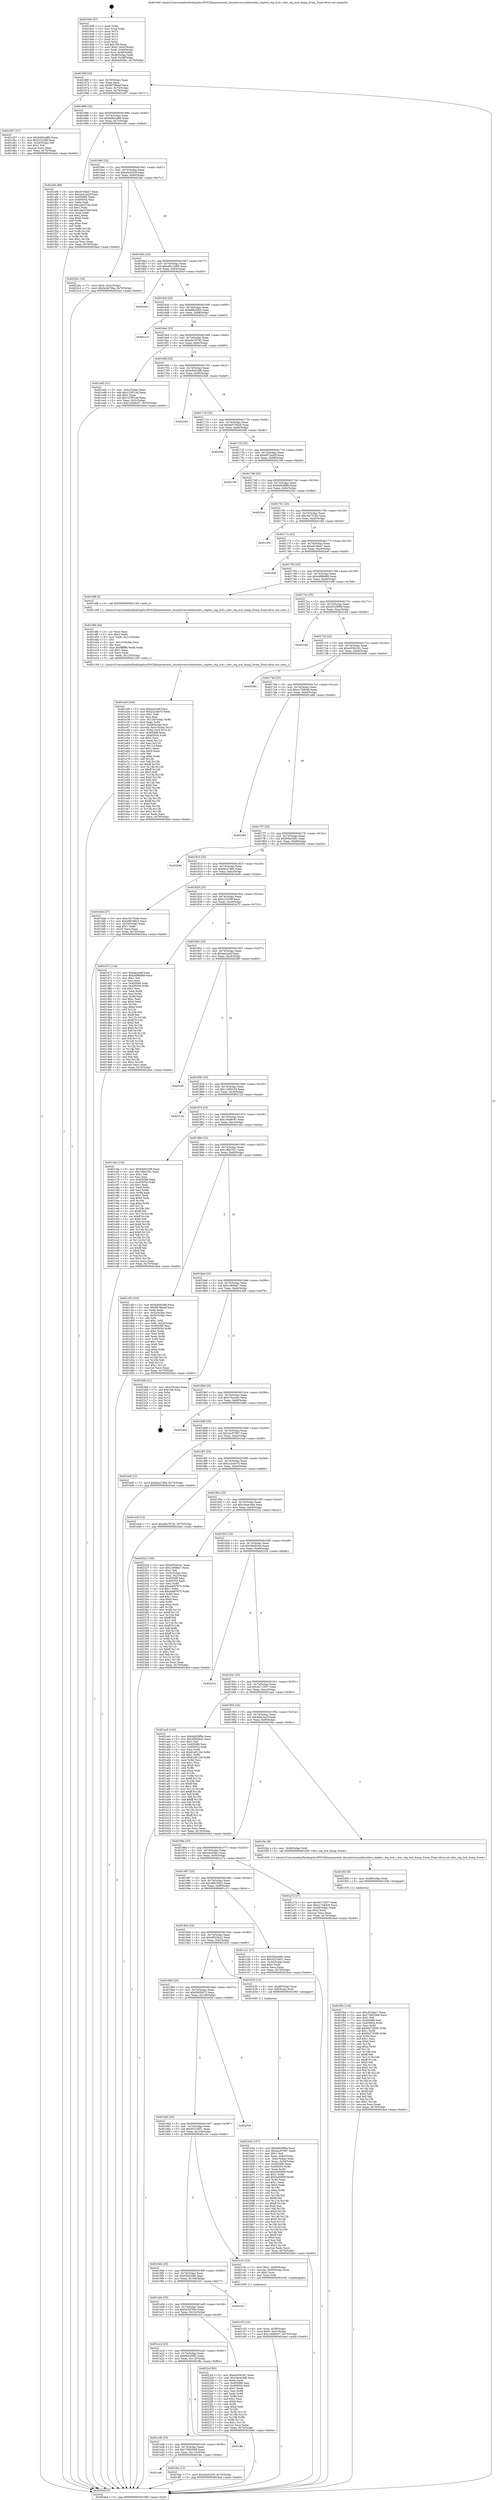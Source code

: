 digraph "0x401640" {
  label = "0x401640 (/mnt/c/Users/mathe/Desktop/tcc/POCII/binaries/extr_linuxdriversusbhostdwc_otgdwc_otg_hcd.c_dwc_otg_hcd_dump_frrem_Final-ollvm.out::main(0))"
  labelloc = "t"
  node[shape=record]

  Entry [label="",width=0.3,height=0.3,shape=circle,fillcolor=black,style=filled]
  "0x40166f" [label="{
     0x40166f [23]\l
     | [instrs]\l
     &nbsp;&nbsp;0x40166f \<+3\>: mov -0x70(%rbp),%eax\l
     &nbsp;&nbsp;0x401672 \<+2\>: mov %eax,%ecx\l
     &nbsp;&nbsp;0x401674 \<+6\>: sub $0x8678bdef,%ecx\l
     &nbsp;&nbsp;0x40167a \<+3\>: mov %eax,-0x74(%rbp)\l
     &nbsp;&nbsp;0x40167d \<+3\>: mov %ecx,-0x78(%rbp)\l
     &nbsp;&nbsp;0x401680 \<+6\>: je 0000000000401d57 \<main+0x717\>\l
  }"]
  "0x401d57" [label="{
     0x401d57 [27]\l
     | [instrs]\l
     &nbsp;&nbsp;0x401d57 \<+5\>: mov $0x9482ed86,%eax\l
     &nbsp;&nbsp;0x401d5c \<+5\>: mov $0x223209f,%ecx\l
     &nbsp;&nbsp;0x401d61 \<+3\>: mov -0x2d(%rbp),%dl\l
     &nbsp;&nbsp;0x401d64 \<+3\>: test $0x1,%dl\l
     &nbsp;&nbsp;0x401d67 \<+3\>: cmovne %ecx,%eax\l
     &nbsp;&nbsp;0x401d6a \<+3\>: mov %eax,-0x70(%rbp)\l
     &nbsp;&nbsp;0x401d6d \<+5\>: jmp 00000000004024a4 \<main+0xe64\>\l
  }"]
  "0x401686" [label="{
     0x401686 [22]\l
     | [instrs]\l
     &nbsp;&nbsp;0x401686 \<+5\>: jmp 000000000040168b \<main+0x4b\>\l
     &nbsp;&nbsp;0x40168b \<+3\>: mov -0x74(%rbp),%eax\l
     &nbsp;&nbsp;0x40168e \<+5\>: sub $0x9482ed86,%eax\l
     &nbsp;&nbsp;0x401693 \<+3\>: mov %eax,-0x7c(%rbp)\l
     &nbsp;&nbsp;0x401696 \<+6\>: je 0000000000401ef4 \<main+0x8b4\>\l
  }"]
  Exit [label="",width=0.3,height=0.3,shape=circle,fillcolor=black,style=filled,peripheries=2]
  "0x401ef4" [label="{
     0x401ef4 [88]\l
     | [instrs]\l
     &nbsp;&nbsp;0x401ef4 \<+5\>: mov $0xc81fdee7,%eax\l
     &nbsp;&nbsp;0x401ef9 \<+5\>: mov $0x444c2e2f,%ecx\l
     &nbsp;&nbsp;0x401efe \<+7\>: mov 0x405068,%edx\l
     &nbsp;&nbsp;0x401f05 \<+7\>: mov 0x405054,%esi\l
     &nbsp;&nbsp;0x401f0c \<+2\>: mov %edx,%edi\l
     &nbsp;&nbsp;0x401f0e \<+6\>: add $0xcdac57eb,%edi\l
     &nbsp;&nbsp;0x401f14 \<+3\>: sub $0x1,%edi\l
     &nbsp;&nbsp;0x401f17 \<+6\>: sub $0xcdac57eb,%edi\l
     &nbsp;&nbsp;0x401f1d \<+3\>: imul %edi,%edx\l
     &nbsp;&nbsp;0x401f20 \<+3\>: and $0x1,%edx\l
     &nbsp;&nbsp;0x401f23 \<+3\>: cmp $0x0,%edx\l
     &nbsp;&nbsp;0x401f26 \<+4\>: sete %r8b\l
     &nbsp;&nbsp;0x401f2a \<+3\>: cmp $0xa,%esi\l
     &nbsp;&nbsp;0x401f2d \<+4\>: setl %r9b\l
     &nbsp;&nbsp;0x401f31 \<+3\>: mov %r8b,%r10b\l
     &nbsp;&nbsp;0x401f34 \<+3\>: and %r9b,%r10b\l
     &nbsp;&nbsp;0x401f37 \<+3\>: xor %r9b,%r8b\l
     &nbsp;&nbsp;0x401f3a \<+3\>: or %r8b,%r10b\l
     &nbsp;&nbsp;0x401f3d \<+4\>: test $0x1,%r10b\l
     &nbsp;&nbsp;0x401f41 \<+3\>: cmovne %ecx,%eax\l
     &nbsp;&nbsp;0x401f44 \<+3\>: mov %eax,-0x70(%rbp)\l
     &nbsp;&nbsp;0x401f47 \<+5\>: jmp 00000000004024a4 \<main+0xe64\>\l
  }"]
  "0x40169c" [label="{
     0x40169c [22]\l
     | [instrs]\l
     &nbsp;&nbsp;0x40169c \<+5\>: jmp 00000000004016a1 \<main+0x61\>\l
     &nbsp;&nbsp;0x4016a1 \<+3\>: mov -0x74(%rbp),%eax\l
     &nbsp;&nbsp;0x4016a4 \<+5\>: sub $0xa0a5203f,%eax\l
     &nbsp;&nbsp;0x4016a9 \<+3\>: mov %eax,-0x80(%rbp)\l
     &nbsp;&nbsp;0x4016ac \<+6\>: je 00000000004022bc \<main+0xc7c\>\l
  }"]
  "0x401a4f" [label="{
     0x401a4f\l
  }", style=dashed]
  "0x4022bc" [label="{
     0x4022bc [19]\l
     | [instrs]\l
     &nbsp;&nbsp;0x4022bc \<+7\>: movl $0x0,-0x3c(%rbp)\l
     &nbsp;&nbsp;0x4022c3 \<+7\>: movl $0x5e3d79ba,-0x70(%rbp)\l
     &nbsp;&nbsp;0x4022ca \<+5\>: jmp 00000000004024a4 \<main+0xe64\>\l
  }"]
  "0x4016b2" [label="{
     0x4016b2 [25]\l
     | [instrs]\l
     &nbsp;&nbsp;0x4016b2 \<+5\>: jmp 00000000004016b7 \<main+0x77\>\l
     &nbsp;&nbsp;0x4016b7 \<+3\>: mov -0x74(%rbp),%eax\l
     &nbsp;&nbsp;0x4016ba \<+5\>: sub $0xa6012d60,%eax\l
     &nbsp;&nbsp;0x4016bf \<+6\>: mov %eax,-0x84(%rbp)\l
     &nbsp;&nbsp;0x4016c5 \<+6\>: je 0000000000402043 \<main+0xa03\>\l
  }"]
  "0x401fee" [label="{
     0x401fee [12]\l
     | [instrs]\l
     &nbsp;&nbsp;0x401fee \<+7\>: movl $0xa0a5203f,-0x70(%rbp)\l
     &nbsp;&nbsp;0x401ff5 \<+5\>: jmp 00000000004024a4 \<main+0xe64\>\l
  }"]
  "0x402043" [label="{
     0x402043\l
  }", style=dashed]
  "0x4016cb" [label="{
     0x4016cb [25]\l
     | [instrs]\l
     &nbsp;&nbsp;0x4016cb \<+5\>: jmp 00000000004016d0 \<main+0x90\>\l
     &nbsp;&nbsp;0x4016d0 \<+3\>: mov -0x74(%rbp),%eax\l
     &nbsp;&nbsp;0x4016d3 \<+5\>: sub $0xa682dfd2,%eax\l
     &nbsp;&nbsp;0x4016d8 \<+6\>: mov %eax,-0x88(%rbp)\l
     &nbsp;&nbsp;0x4016de \<+6\>: je 00000000004021c3 \<main+0xb83\>\l
  }"]
  "0x401a36" [label="{
     0x401a36 [25]\l
     | [instrs]\l
     &nbsp;&nbsp;0x401a36 \<+5\>: jmp 0000000000401a3b \<main+0x3fb\>\l
     &nbsp;&nbsp;0x401a3b \<+3\>: mov -0x74(%rbp),%eax\l
     &nbsp;&nbsp;0x401a3e \<+5\>: sub $0x73693569,%eax\l
     &nbsp;&nbsp;0x401a43 \<+6\>: mov %eax,-0x114(%rbp)\l
     &nbsp;&nbsp;0x401a49 \<+6\>: je 0000000000401fee \<main+0x9ae\>\l
  }"]
  "0x4021c3" [label="{
     0x4021c3\l
  }", style=dashed]
  "0x4016e4" [label="{
     0x4016e4 [25]\l
     | [instrs]\l
     &nbsp;&nbsp;0x4016e4 \<+5\>: jmp 00000000004016e9 \<main+0xa9\>\l
     &nbsp;&nbsp;0x4016e9 \<+3\>: mov -0x74(%rbp),%eax\l
     &nbsp;&nbsp;0x4016ec \<+5\>: sub $0xa9a787d2,%eax\l
     &nbsp;&nbsp;0x4016f1 \<+6\>: mov %eax,-0x8c(%rbp)\l
     &nbsp;&nbsp;0x4016f7 \<+6\>: je 0000000000401ed5 \<main+0x895\>\l
  }"]
  "0x401ffa" [label="{
     0x401ffa\l
  }", style=dashed]
  "0x401ed5" [label="{
     0x401ed5 [31]\l
     | [instrs]\l
     &nbsp;&nbsp;0x401ed5 \<+3\>: mov -0x5c(%rbp),%eax\l
     &nbsp;&nbsp;0x401ed8 \<+5\>: add $0x123f51ad,%eax\l
     &nbsp;&nbsp;0x401edd \<+3\>: add $0x1,%eax\l
     &nbsp;&nbsp;0x401ee0 \<+5\>: sub $0x123f51ad,%eax\l
     &nbsp;&nbsp;0x401ee5 \<+3\>: mov %eax,-0x5c(%rbp)\l
     &nbsp;&nbsp;0x401ee8 \<+7\>: movl $0x140d9c97,-0x70(%rbp)\l
     &nbsp;&nbsp;0x401eef \<+5\>: jmp 00000000004024a4 \<main+0xe64\>\l
  }"]
  "0x4016fd" [label="{
     0x4016fd [25]\l
     | [instrs]\l
     &nbsp;&nbsp;0x4016fd \<+5\>: jmp 0000000000401702 \<main+0xc2\>\l
     &nbsp;&nbsp;0x401702 \<+3\>: mov -0x74(%rbp),%eax\l
     &nbsp;&nbsp;0x401705 \<+5\>: sub $0xb4091bf8,%eax\l
     &nbsp;&nbsp;0x40170a \<+6\>: mov %eax,-0x90(%rbp)\l
     &nbsp;&nbsp;0x401710 \<+6\>: je 00000000004023e9 \<main+0xda9\>\l
  }"]
  "0x401a1d" [label="{
     0x401a1d [25]\l
     | [instrs]\l
     &nbsp;&nbsp;0x401a1d \<+5\>: jmp 0000000000401a22 \<main+0x3e2\>\l
     &nbsp;&nbsp;0x401a22 \<+3\>: mov -0x74(%rbp),%eax\l
     &nbsp;&nbsp;0x401a25 \<+5\>: sub $0x6b5459f2,%eax\l
     &nbsp;&nbsp;0x401a2a \<+6\>: mov %eax,-0x110(%rbp)\l
     &nbsp;&nbsp;0x401a30 \<+6\>: je 0000000000401ffa \<main+0x9ba\>\l
  }"]
  "0x4023e9" [label="{
     0x4023e9\l
  }", style=dashed]
  "0x401716" [label="{
     0x401716 [25]\l
     | [instrs]\l
     &nbsp;&nbsp;0x401716 \<+5\>: jmp 000000000040171b \<main+0xdb\>\l
     &nbsp;&nbsp;0x40171b \<+3\>: mov -0x74(%rbp),%eax\l
     &nbsp;&nbsp;0x40171e \<+5\>: sub $0xb6570d28,%eax\l
     &nbsp;&nbsp;0x401723 \<+6\>: mov %eax,-0x94(%rbp)\l
     &nbsp;&nbsp;0x401729 \<+6\>: je 000000000040248c \<main+0xe4c\>\l
  }"]
  "0x4022cf" [label="{
     0x4022cf [83]\l
     | [instrs]\l
     &nbsp;&nbsp;0x4022cf \<+5\>: mov $0xe0556181,%eax\l
     &nbsp;&nbsp;0x4022d4 \<+5\>: mov $0x34e4c4a8,%ecx\l
     &nbsp;&nbsp;0x4022d9 \<+2\>: xor %edx,%edx\l
     &nbsp;&nbsp;0x4022db \<+7\>: mov 0x405068,%esi\l
     &nbsp;&nbsp;0x4022e2 \<+7\>: mov 0x405054,%edi\l
     &nbsp;&nbsp;0x4022e9 \<+3\>: sub $0x1,%edx\l
     &nbsp;&nbsp;0x4022ec \<+3\>: mov %esi,%r8d\l
     &nbsp;&nbsp;0x4022ef \<+3\>: add %edx,%r8d\l
     &nbsp;&nbsp;0x4022f2 \<+4\>: imul %r8d,%esi\l
     &nbsp;&nbsp;0x4022f6 \<+3\>: and $0x1,%esi\l
     &nbsp;&nbsp;0x4022f9 \<+3\>: cmp $0x0,%esi\l
     &nbsp;&nbsp;0x4022fc \<+4\>: sete %r9b\l
     &nbsp;&nbsp;0x402300 \<+3\>: cmp $0xa,%edi\l
     &nbsp;&nbsp;0x402303 \<+4\>: setl %r10b\l
     &nbsp;&nbsp;0x402307 \<+3\>: mov %r9b,%r11b\l
     &nbsp;&nbsp;0x40230a \<+3\>: and %r10b,%r11b\l
     &nbsp;&nbsp;0x40230d \<+3\>: xor %r10b,%r9b\l
     &nbsp;&nbsp;0x402310 \<+3\>: or %r9b,%r11b\l
     &nbsp;&nbsp;0x402313 \<+4\>: test $0x1,%r11b\l
     &nbsp;&nbsp;0x402317 \<+3\>: cmovne %ecx,%eax\l
     &nbsp;&nbsp;0x40231a \<+3\>: mov %eax,-0x70(%rbp)\l
     &nbsp;&nbsp;0x40231d \<+5\>: jmp 00000000004024a4 \<main+0xe64\>\l
  }"]
  "0x40248c" [label="{
     0x40248c\l
  }", style=dashed]
  "0x40172f" [label="{
     0x40172f [25]\l
     | [instrs]\l
     &nbsp;&nbsp;0x40172f \<+5\>: jmp 0000000000401734 \<main+0xf4\>\l
     &nbsp;&nbsp;0x401734 \<+3\>: mov -0x74(%rbp),%eax\l
     &nbsp;&nbsp;0x401737 \<+5\>: sub $0xb972a43f,%eax\l
     &nbsp;&nbsp;0x40173c \<+6\>: mov %eax,-0x98(%rbp)\l
     &nbsp;&nbsp;0x401742 \<+6\>: je 0000000000402199 \<main+0xb59\>\l
  }"]
  "0x401a04" [label="{
     0x401a04 [25]\l
     | [instrs]\l
     &nbsp;&nbsp;0x401a04 \<+5\>: jmp 0000000000401a09 \<main+0x3c9\>\l
     &nbsp;&nbsp;0x401a09 \<+3\>: mov -0x74(%rbp),%eax\l
     &nbsp;&nbsp;0x401a0c \<+5\>: sub $0x5e3d79ba,%eax\l
     &nbsp;&nbsp;0x401a11 \<+6\>: mov %eax,-0x10c(%rbp)\l
     &nbsp;&nbsp;0x401a17 \<+6\>: je 00000000004022cf \<main+0xc8f\>\l
  }"]
  "0x402199" [label="{
     0x402199\l
  }", style=dashed]
  "0x401748" [label="{
     0x401748 [25]\l
     | [instrs]\l
     &nbsp;&nbsp;0x401748 \<+5\>: jmp 000000000040174d \<main+0x10d\>\l
     &nbsp;&nbsp;0x40174d \<+3\>: mov -0x74(%rbp),%eax\l
     &nbsp;&nbsp;0x401750 \<+5\>: sub $0xbb829f9e,%eax\l
     &nbsp;&nbsp;0x401755 \<+6\>: mov %eax,-0x9c(%rbp)\l
     &nbsp;&nbsp;0x40175b \<+6\>: je 00000000004023cd \<main+0xd8d\>\l
  }"]
  "0x4021b7" [label="{
     0x4021b7\l
  }", style=dashed]
  "0x4023cd" [label="{
     0x4023cd\l
  }", style=dashed]
  "0x401761" [label="{
     0x401761 [25]\l
     | [instrs]\l
     &nbsp;&nbsp;0x401761 \<+5\>: jmp 0000000000401766 \<main+0x126\>\l
     &nbsp;&nbsp;0x401766 \<+3\>: mov -0x74(%rbp),%eax\l
     &nbsp;&nbsp;0x401769 \<+5\>: sub $0xc5e7324b,%eax\l
     &nbsp;&nbsp;0x40176e \<+6\>: mov %eax,-0xa0(%rbp)\l
     &nbsp;&nbsp;0x401774 \<+6\>: je 0000000000401c06 \<main+0x5c6\>\l
  }"]
  "0x401f5e" [label="{
     0x401f5e [144]\l
     | [instrs]\l
     &nbsp;&nbsp;0x401f5e \<+5\>: mov $0xc81fdee7,%eax\l
     &nbsp;&nbsp;0x401f63 \<+5\>: mov $0x73693569,%ecx\l
     &nbsp;&nbsp;0x401f68 \<+2\>: mov $0x1,%dl\l
     &nbsp;&nbsp;0x401f6a \<+7\>: mov 0x405068,%esi\l
     &nbsp;&nbsp;0x401f71 \<+8\>: mov 0x405054,%r8d\l
     &nbsp;&nbsp;0x401f79 \<+3\>: mov %esi,%r9d\l
     &nbsp;&nbsp;0x401f7c \<+7\>: add $0x84279266,%r9d\l
     &nbsp;&nbsp;0x401f83 \<+4\>: sub $0x1,%r9d\l
     &nbsp;&nbsp;0x401f87 \<+7\>: sub $0x84279266,%r9d\l
     &nbsp;&nbsp;0x401f8e \<+4\>: imul %r9d,%esi\l
     &nbsp;&nbsp;0x401f92 \<+3\>: and $0x1,%esi\l
     &nbsp;&nbsp;0x401f95 \<+3\>: cmp $0x0,%esi\l
     &nbsp;&nbsp;0x401f98 \<+4\>: sete %r10b\l
     &nbsp;&nbsp;0x401f9c \<+4\>: cmp $0xa,%r8d\l
     &nbsp;&nbsp;0x401fa0 \<+4\>: setl %r11b\l
     &nbsp;&nbsp;0x401fa4 \<+3\>: mov %r10b,%bl\l
     &nbsp;&nbsp;0x401fa7 \<+3\>: xor $0xff,%bl\l
     &nbsp;&nbsp;0x401faa \<+3\>: mov %r11b,%r14b\l
     &nbsp;&nbsp;0x401fad \<+4\>: xor $0xff,%r14b\l
     &nbsp;&nbsp;0x401fb1 \<+3\>: xor $0x0,%dl\l
     &nbsp;&nbsp;0x401fb4 \<+3\>: mov %bl,%r15b\l
     &nbsp;&nbsp;0x401fb7 \<+4\>: and $0x0,%r15b\l
     &nbsp;&nbsp;0x401fbb \<+3\>: and %dl,%r10b\l
     &nbsp;&nbsp;0x401fbe \<+3\>: mov %r14b,%r12b\l
     &nbsp;&nbsp;0x401fc1 \<+4\>: and $0x0,%r12b\l
     &nbsp;&nbsp;0x401fc5 \<+3\>: and %dl,%r11b\l
     &nbsp;&nbsp;0x401fc8 \<+3\>: or %r10b,%r15b\l
     &nbsp;&nbsp;0x401fcb \<+3\>: or %r11b,%r12b\l
     &nbsp;&nbsp;0x401fce \<+3\>: xor %r12b,%r15b\l
     &nbsp;&nbsp;0x401fd1 \<+3\>: or %r14b,%bl\l
     &nbsp;&nbsp;0x401fd4 \<+3\>: xor $0xff,%bl\l
     &nbsp;&nbsp;0x401fd7 \<+3\>: or $0x0,%dl\l
     &nbsp;&nbsp;0x401fda \<+2\>: and %dl,%bl\l
     &nbsp;&nbsp;0x401fdc \<+3\>: or %bl,%r15b\l
     &nbsp;&nbsp;0x401fdf \<+4\>: test $0x1,%r15b\l
     &nbsp;&nbsp;0x401fe3 \<+3\>: cmovne %ecx,%eax\l
     &nbsp;&nbsp;0x401fe6 \<+3\>: mov %eax,-0x70(%rbp)\l
     &nbsp;&nbsp;0x401fe9 \<+5\>: jmp 00000000004024a4 \<main+0xe64\>\l
  }"]
  "0x401c06" [label="{
     0x401c06\l
  }", style=dashed]
  "0x40177a" [label="{
     0x40177a [25]\l
     | [instrs]\l
     &nbsp;&nbsp;0x40177a \<+5\>: jmp 000000000040177f \<main+0x13f\>\l
     &nbsp;&nbsp;0x40177f \<+3\>: mov -0x74(%rbp),%eax\l
     &nbsp;&nbsp;0x401782 \<+5\>: sub $0xc81fdee7,%eax\l
     &nbsp;&nbsp;0x401787 \<+6\>: mov %eax,-0xa4(%rbp)\l
     &nbsp;&nbsp;0x40178d \<+6\>: je 000000000040244f \<main+0xe0f\>\l
  }"]
  "0x401f55" [label="{
     0x401f55 [9]\l
     | [instrs]\l
     &nbsp;&nbsp;0x401f55 \<+4\>: mov -0x58(%rbp),%rdi\l
     &nbsp;&nbsp;0x401f59 \<+5\>: call 0000000000401030 \<free@plt\>\l
     | [calls]\l
     &nbsp;&nbsp;0x401030 \{1\} (unknown)\l
  }"]
  "0x40244f" [label="{
     0x40244f\l
  }", style=dashed]
  "0x401793" [label="{
     0x401793 [25]\l
     | [instrs]\l
     &nbsp;&nbsp;0x401793 \<+5\>: jmp 0000000000401798 \<main+0x158\>\l
     &nbsp;&nbsp;0x401798 \<+3\>: mov -0x74(%rbp),%eax\l
     &nbsp;&nbsp;0x40179b \<+5\>: sub $0xd4f89d89,%eax\l
     &nbsp;&nbsp;0x4017a0 \<+6\>: mov %eax,-0xa8(%rbp)\l
     &nbsp;&nbsp;0x4017a6 \<+6\>: je 0000000000401df8 \<main+0x7b8\>\l
  }"]
  "0x401e29" [label="{
     0x401e29 [160]\l
     | [instrs]\l
     &nbsp;&nbsp;0x401e29 \<+5\>: mov $0xaacca4f,%ecx\l
     &nbsp;&nbsp;0x401e2e \<+5\>: mov $0x2c2cde70,%edx\l
     &nbsp;&nbsp;0x401e33 \<+3\>: mov $0x1,%dil\l
     &nbsp;&nbsp;0x401e36 \<+2\>: xor %esi,%esi\l
     &nbsp;&nbsp;0x401e38 \<+7\>: mov -0x120(%rbp),%r8d\l
     &nbsp;&nbsp;0x401e3f \<+4\>: imul %eax,%r8d\l
     &nbsp;&nbsp;0x401e43 \<+4\>: mov -0x58(%rbp),%r9\l
     &nbsp;&nbsp;0x401e47 \<+4\>: movslq -0x5c(%rbp),%r10\l
     &nbsp;&nbsp;0x401e4b \<+4\>: mov %r8d,(%r9,%r10,4)\l
     &nbsp;&nbsp;0x401e4f \<+7\>: mov 0x405068,%eax\l
     &nbsp;&nbsp;0x401e56 \<+8\>: mov 0x405054,%r8d\l
     &nbsp;&nbsp;0x401e5e \<+3\>: sub $0x1,%esi\l
     &nbsp;&nbsp;0x401e61 \<+3\>: mov %eax,%r11d\l
     &nbsp;&nbsp;0x401e64 \<+3\>: add %esi,%r11d\l
     &nbsp;&nbsp;0x401e67 \<+4\>: imul %r11d,%eax\l
     &nbsp;&nbsp;0x401e6b \<+3\>: and $0x1,%eax\l
     &nbsp;&nbsp;0x401e6e \<+3\>: cmp $0x0,%eax\l
     &nbsp;&nbsp;0x401e71 \<+3\>: sete %bl\l
     &nbsp;&nbsp;0x401e74 \<+4\>: cmp $0xa,%r8d\l
     &nbsp;&nbsp;0x401e78 \<+4\>: setl %r14b\l
     &nbsp;&nbsp;0x401e7c \<+3\>: mov %bl,%r15b\l
     &nbsp;&nbsp;0x401e7f \<+4\>: xor $0xff,%r15b\l
     &nbsp;&nbsp;0x401e83 \<+3\>: mov %r14b,%r12b\l
     &nbsp;&nbsp;0x401e86 \<+4\>: xor $0xff,%r12b\l
     &nbsp;&nbsp;0x401e8a \<+4\>: xor $0x0,%dil\l
     &nbsp;&nbsp;0x401e8e \<+3\>: mov %r15b,%r13b\l
     &nbsp;&nbsp;0x401e91 \<+4\>: and $0x0,%r13b\l
     &nbsp;&nbsp;0x401e95 \<+3\>: and %dil,%bl\l
     &nbsp;&nbsp;0x401e98 \<+3\>: mov %r12b,%al\l
     &nbsp;&nbsp;0x401e9b \<+2\>: and $0x0,%al\l
     &nbsp;&nbsp;0x401e9d \<+3\>: and %dil,%r14b\l
     &nbsp;&nbsp;0x401ea0 \<+3\>: or %bl,%r13b\l
     &nbsp;&nbsp;0x401ea3 \<+3\>: or %r14b,%al\l
     &nbsp;&nbsp;0x401ea6 \<+3\>: xor %al,%r13b\l
     &nbsp;&nbsp;0x401ea9 \<+3\>: or %r12b,%r15b\l
     &nbsp;&nbsp;0x401eac \<+4\>: xor $0xff,%r15b\l
     &nbsp;&nbsp;0x401eb0 \<+4\>: or $0x0,%dil\l
     &nbsp;&nbsp;0x401eb4 \<+3\>: and %dil,%r15b\l
     &nbsp;&nbsp;0x401eb7 \<+3\>: or %r15b,%r13b\l
     &nbsp;&nbsp;0x401eba \<+4\>: test $0x1,%r13b\l
     &nbsp;&nbsp;0x401ebe \<+3\>: cmovne %edx,%ecx\l
     &nbsp;&nbsp;0x401ec1 \<+3\>: mov %ecx,-0x70(%rbp)\l
     &nbsp;&nbsp;0x401ec4 \<+5\>: jmp 00000000004024a4 \<main+0xe64\>\l
  }"]
  "0x401df8" [label="{
     0x401df8 [5]\l
     | [instrs]\l
     &nbsp;&nbsp;0x401df8 \<+5\>: call 0000000000401160 \<next_i\>\l
     | [calls]\l
     &nbsp;&nbsp;0x401160 \{1\} (/mnt/c/Users/mathe/Desktop/tcc/POCII/binaries/extr_linuxdriversusbhostdwc_otgdwc_otg_hcd.c_dwc_otg_hcd_dump_frrem_Final-ollvm.out::next_i)\l
  }"]
  "0x4017ac" [label="{
     0x4017ac [25]\l
     | [instrs]\l
     &nbsp;&nbsp;0x4017ac \<+5\>: jmp 00000000004017b1 \<main+0x171\>\l
     &nbsp;&nbsp;0x4017b1 \<+3\>: mov -0x74(%rbp),%eax\l
     &nbsp;&nbsp;0x4017b4 \<+5\>: sub $0xd55299fd,%eax\l
     &nbsp;&nbsp;0x4017b9 \<+6\>: mov %eax,-0xac(%rbp)\l
     &nbsp;&nbsp;0x4017bf \<+6\>: je 000000000040218d \<main+0xb4d\>\l
  }"]
  "0x401dfd" [label="{
     0x401dfd [44]\l
     | [instrs]\l
     &nbsp;&nbsp;0x401dfd \<+2\>: xor %ecx,%ecx\l
     &nbsp;&nbsp;0x401dff \<+5\>: mov $0x2,%edx\l
     &nbsp;&nbsp;0x401e04 \<+6\>: mov %edx,-0x11c(%rbp)\l
     &nbsp;&nbsp;0x401e0a \<+1\>: cltd\l
     &nbsp;&nbsp;0x401e0b \<+6\>: mov -0x11c(%rbp),%esi\l
     &nbsp;&nbsp;0x401e11 \<+2\>: idiv %esi\l
     &nbsp;&nbsp;0x401e13 \<+6\>: imul $0xfffffffe,%edx,%edx\l
     &nbsp;&nbsp;0x401e19 \<+3\>: sub $0x1,%ecx\l
     &nbsp;&nbsp;0x401e1c \<+2\>: sub %ecx,%edx\l
     &nbsp;&nbsp;0x401e1e \<+6\>: mov %edx,-0x120(%rbp)\l
     &nbsp;&nbsp;0x401e24 \<+5\>: call 0000000000401160 \<next_i\>\l
     | [calls]\l
     &nbsp;&nbsp;0x401160 \{1\} (/mnt/c/Users/mathe/Desktop/tcc/POCII/binaries/extr_linuxdriversusbhostdwc_otgdwc_otg_hcd.c_dwc_otg_hcd_dump_frrem_Final-ollvm.out::next_i)\l
  }"]
  "0x40218d" [label="{
     0x40218d\l
  }", style=dashed]
  "0x4017c5" [label="{
     0x4017c5 [25]\l
     | [instrs]\l
     &nbsp;&nbsp;0x4017c5 \<+5\>: jmp 00000000004017ca \<main+0x18a\>\l
     &nbsp;&nbsp;0x4017ca \<+3\>: mov -0x74(%rbp),%eax\l
     &nbsp;&nbsp;0x4017cd \<+5\>: sub $0xe0556181,%eax\l
     &nbsp;&nbsp;0x4017d2 \<+6\>: mov %eax,-0xb0(%rbp)\l
     &nbsp;&nbsp;0x4017d8 \<+6\>: je 000000000040249d \<main+0xe5d\>\l
  }"]
  "0x401c53" [label="{
     0x401c53 [23]\l
     | [instrs]\l
     &nbsp;&nbsp;0x401c53 \<+4\>: mov %rax,-0x58(%rbp)\l
     &nbsp;&nbsp;0x401c57 \<+7\>: movl $0x0,-0x5c(%rbp)\l
     &nbsp;&nbsp;0x401c5e \<+7\>: movl $0x140d9c97,-0x70(%rbp)\l
     &nbsp;&nbsp;0x401c65 \<+5\>: jmp 00000000004024a4 \<main+0xe64\>\l
  }"]
  "0x40249d" [label="{
     0x40249d\l
  }", style=dashed]
  "0x4017de" [label="{
     0x4017de [25]\l
     | [instrs]\l
     &nbsp;&nbsp;0x4017de \<+5\>: jmp 00000000004017e3 \<main+0x1a3\>\l
     &nbsp;&nbsp;0x4017e3 \<+3\>: mov -0x74(%rbp),%eax\l
     &nbsp;&nbsp;0x4017e6 \<+5\>: sub $0xe17b83e8,%eax\l
     &nbsp;&nbsp;0x4017eb \<+6\>: mov %eax,-0xb4(%rbp)\l
     &nbsp;&nbsp;0x4017f1 \<+6\>: je 0000000000401a8d \<main+0x44d\>\l
  }"]
  "0x4019eb" [label="{
     0x4019eb [25]\l
     | [instrs]\l
     &nbsp;&nbsp;0x4019eb \<+5\>: jmp 00000000004019f0 \<main+0x3b0\>\l
     &nbsp;&nbsp;0x4019f0 \<+3\>: mov -0x74(%rbp),%eax\l
     &nbsp;&nbsp;0x4019f3 \<+5\>: sub $0x55b2e0fe,%eax\l
     &nbsp;&nbsp;0x4019f8 \<+6\>: mov %eax,-0x108(%rbp)\l
     &nbsp;&nbsp;0x4019fe \<+6\>: je 00000000004021b7 \<main+0xb77\>\l
  }"]
  "0x401a8d" [label="{
     0x401a8d\l
  }", style=dashed]
  "0x4017f7" [label="{
     0x4017f7 [25]\l
     | [instrs]\l
     &nbsp;&nbsp;0x4017f7 \<+5\>: jmp 00000000004017fc \<main+0x1bc\>\l
     &nbsp;&nbsp;0x4017fc \<+3\>: mov -0x74(%rbp),%eax\l
     &nbsp;&nbsp;0x4017ff \<+5\>: sub $0xf09e3582,%eax\l
     &nbsp;&nbsp;0x401804 \<+6\>: mov %eax,-0xb8(%rbp)\l
     &nbsp;&nbsp;0x40180a \<+6\>: je 000000000040209d \<main+0xa5d\>\l
  }"]
  "0x401c3c" [label="{
     0x401c3c [23]\l
     | [instrs]\l
     &nbsp;&nbsp;0x401c3c \<+7\>: movl $0x1,-0x50(%rbp)\l
     &nbsp;&nbsp;0x401c43 \<+4\>: movslq -0x50(%rbp),%rax\l
     &nbsp;&nbsp;0x401c47 \<+4\>: shl $0x2,%rax\l
     &nbsp;&nbsp;0x401c4b \<+3\>: mov %rax,%rdi\l
     &nbsp;&nbsp;0x401c4e \<+5\>: call 0000000000401050 \<malloc@plt\>\l
     | [calls]\l
     &nbsp;&nbsp;0x401050 \{1\} (unknown)\l
  }"]
  "0x40209d" [label="{
     0x40209d\l
  }", style=dashed]
  "0x401810" [label="{
     0x401810 [25]\l
     | [instrs]\l
     &nbsp;&nbsp;0x401810 \<+5\>: jmp 0000000000401815 \<main+0x1d5\>\l
     &nbsp;&nbsp;0x401815 \<+3\>: mov -0x74(%rbp),%eax\l
     &nbsp;&nbsp;0x401818 \<+5\>: sub $0xfdca7d94,%eax\l
     &nbsp;&nbsp;0x40181d \<+6\>: mov %eax,-0xbc(%rbp)\l
     &nbsp;&nbsp;0x401823 \<+6\>: je 0000000000401beb \<main+0x5ab\>\l
  }"]
  "0x4019d2" [label="{
     0x4019d2 [25]\l
     | [instrs]\l
     &nbsp;&nbsp;0x4019d2 \<+5\>: jmp 00000000004019d7 \<main+0x397\>\l
     &nbsp;&nbsp;0x4019d7 \<+3\>: mov -0x74(%rbp),%eax\l
     &nbsp;&nbsp;0x4019da \<+5\>: sub $0x55216f31,%eax\l
     &nbsp;&nbsp;0x4019df \<+6\>: mov %eax,-0x104(%rbp)\l
     &nbsp;&nbsp;0x4019e5 \<+6\>: je 0000000000401c3c \<main+0x5fc\>\l
  }"]
  "0x401beb" [label="{
     0x401beb [27]\l
     | [instrs]\l
     &nbsp;&nbsp;0x401beb \<+5\>: mov $0xc5e7324b,%eax\l
     &nbsp;&nbsp;0x401bf0 \<+5\>: mov $0x48819623,%ecx\l
     &nbsp;&nbsp;0x401bf5 \<+3\>: mov -0x34(%rbp),%edx\l
     &nbsp;&nbsp;0x401bf8 \<+3\>: cmp $0x1,%edx\l
     &nbsp;&nbsp;0x401bfb \<+3\>: cmovl %ecx,%eax\l
     &nbsp;&nbsp;0x401bfe \<+3\>: mov %eax,-0x70(%rbp)\l
     &nbsp;&nbsp;0x401c01 \<+5\>: jmp 00000000004024a4 \<main+0xe64\>\l
  }"]
  "0x401829" [label="{
     0x401829 [25]\l
     | [instrs]\l
     &nbsp;&nbsp;0x401829 \<+5\>: jmp 000000000040182e \<main+0x1ee\>\l
     &nbsp;&nbsp;0x40182e \<+3\>: mov -0x74(%rbp),%eax\l
     &nbsp;&nbsp;0x401831 \<+5\>: sub $0x223209f,%eax\l
     &nbsp;&nbsp;0x401836 \<+6\>: mov %eax,-0xc0(%rbp)\l
     &nbsp;&nbsp;0x40183c \<+6\>: je 0000000000401d72 \<main+0x732\>\l
  }"]
  "0x402028" [label="{
     0x402028\l
  }", style=dashed]
  "0x401d72" [label="{
     0x401d72 [134]\l
     | [instrs]\l
     &nbsp;&nbsp;0x401d72 \<+5\>: mov $0xaacca4f,%eax\l
     &nbsp;&nbsp;0x401d77 \<+5\>: mov $0xd4f89d89,%ecx\l
     &nbsp;&nbsp;0x401d7c \<+2\>: mov $0x1,%dl\l
     &nbsp;&nbsp;0x401d7e \<+2\>: xor %esi,%esi\l
     &nbsp;&nbsp;0x401d80 \<+7\>: mov 0x405068,%edi\l
     &nbsp;&nbsp;0x401d87 \<+8\>: mov 0x405054,%r8d\l
     &nbsp;&nbsp;0x401d8f \<+3\>: sub $0x1,%esi\l
     &nbsp;&nbsp;0x401d92 \<+3\>: mov %edi,%r9d\l
     &nbsp;&nbsp;0x401d95 \<+3\>: add %esi,%r9d\l
     &nbsp;&nbsp;0x401d98 \<+4\>: imul %r9d,%edi\l
     &nbsp;&nbsp;0x401d9c \<+3\>: and $0x1,%edi\l
     &nbsp;&nbsp;0x401d9f \<+3\>: cmp $0x0,%edi\l
     &nbsp;&nbsp;0x401da2 \<+4\>: sete %r10b\l
     &nbsp;&nbsp;0x401da6 \<+4\>: cmp $0xa,%r8d\l
     &nbsp;&nbsp;0x401daa \<+4\>: setl %r11b\l
     &nbsp;&nbsp;0x401dae \<+3\>: mov %r10b,%bl\l
     &nbsp;&nbsp;0x401db1 \<+3\>: xor $0xff,%bl\l
     &nbsp;&nbsp;0x401db4 \<+3\>: mov %r11b,%r14b\l
     &nbsp;&nbsp;0x401db7 \<+4\>: xor $0xff,%r14b\l
     &nbsp;&nbsp;0x401dbb \<+3\>: xor $0x0,%dl\l
     &nbsp;&nbsp;0x401dbe \<+3\>: mov %bl,%r15b\l
     &nbsp;&nbsp;0x401dc1 \<+4\>: and $0x0,%r15b\l
     &nbsp;&nbsp;0x401dc5 \<+3\>: and %dl,%r10b\l
     &nbsp;&nbsp;0x401dc8 \<+3\>: mov %r14b,%r12b\l
     &nbsp;&nbsp;0x401dcb \<+4\>: and $0x0,%r12b\l
     &nbsp;&nbsp;0x401dcf \<+3\>: and %dl,%r11b\l
     &nbsp;&nbsp;0x401dd2 \<+3\>: or %r10b,%r15b\l
     &nbsp;&nbsp;0x401dd5 \<+3\>: or %r11b,%r12b\l
     &nbsp;&nbsp;0x401dd8 \<+3\>: xor %r12b,%r15b\l
     &nbsp;&nbsp;0x401ddb \<+3\>: or %r14b,%bl\l
     &nbsp;&nbsp;0x401dde \<+3\>: xor $0xff,%bl\l
     &nbsp;&nbsp;0x401de1 \<+3\>: or $0x0,%dl\l
     &nbsp;&nbsp;0x401de4 \<+2\>: and %dl,%bl\l
     &nbsp;&nbsp;0x401de6 \<+3\>: or %bl,%r15b\l
     &nbsp;&nbsp;0x401de9 \<+4\>: test $0x1,%r15b\l
     &nbsp;&nbsp;0x401ded \<+3\>: cmovne %ecx,%eax\l
     &nbsp;&nbsp;0x401df0 \<+3\>: mov %eax,-0x70(%rbp)\l
     &nbsp;&nbsp;0x401df3 \<+5\>: jmp 00000000004024a4 \<main+0xe64\>\l
  }"]
  "0x401842" [label="{
     0x401842 [25]\l
     | [instrs]\l
     &nbsp;&nbsp;0x401842 \<+5\>: jmp 0000000000401847 \<main+0x207\>\l
     &nbsp;&nbsp;0x401847 \<+3\>: mov -0x74(%rbp),%eax\l
     &nbsp;&nbsp;0x40184a \<+5\>: sub $0xaacca4f,%eax\l
     &nbsp;&nbsp;0x40184f \<+6\>: mov %eax,-0xc4(%rbp)\l
     &nbsp;&nbsp;0x401855 \<+6\>: je 00000000004023f5 \<main+0xdb5\>\l
  }"]
  "0x401b42" [label="{
     0x401b42 [157]\l
     | [instrs]\l
     &nbsp;&nbsp;0x401b42 \<+5\>: mov $0xbb829f9e,%ecx\l
     &nbsp;&nbsp;0x401b47 \<+5\>: mov $0x2ac97997,%edx\l
     &nbsp;&nbsp;0x401b4c \<+3\>: mov $0x1,%sil\l
     &nbsp;&nbsp;0x401b4f \<+3\>: mov %eax,-0x4c(%rbp)\l
     &nbsp;&nbsp;0x401b52 \<+3\>: mov -0x4c(%rbp),%eax\l
     &nbsp;&nbsp;0x401b55 \<+3\>: mov %eax,-0x34(%rbp)\l
     &nbsp;&nbsp;0x401b58 \<+7\>: mov 0x405068,%eax\l
     &nbsp;&nbsp;0x401b5f \<+8\>: mov 0x405054,%r8d\l
     &nbsp;&nbsp;0x401b67 \<+3\>: mov %eax,%r9d\l
     &nbsp;&nbsp;0x401b6a \<+7\>: sub $0x5ed56f2f,%r9d\l
     &nbsp;&nbsp;0x401b71 \<+4\>: sub $0x1,%r9d\l
     &nbsp;&nbsp;0x401b75 \<+7\>: add $0x5ed56f2f,%r9d\l
     &nbsp;&nbsp;0x401b7c \<+4\>: imul %r9d,%eax\l
     &nbsp;&nbsp;0x401b80 \<+3\>: and $0x1,%eax\l
     &nbsp;&nbsp;0x401b83 \<+3\>: cmp $0x0,%eax\l
     &nbsp;&nbsp;0x401b86 \<+4\>: sete %r10b\l
     &nbsp;&nbsp;0x401b8a \<+4\>: cmp $0xa,%r8d\l
     &nbsp;&nbsp;0x401b8e \<+4\>: setl %r11b\l
     &nbsp;&nbsp;0x401b92 \<+3\>: mov %r10b,%bl\l
     &nbsp;&nbsp;0x401b95 \<+3\>: xor $0xff,%bl\l
     &nbsp;&nbsp;0x401b98 \<+3\>: mov %r11b,%r14b\l
     &nbsp;&nbsp;0x401b9b \<+4\>: xor $0xff,%r14b\l
     &nbsp;&nbsp;0x401b9f \<+4\>: xor $0x0,%sil\l
     &nbsp;&nbsp;0x401ba3 \<+3\>: mov %bl,%r15b\l
     &nbsp;&nbsp;0x401ba6 \<+4\>: and $0x0,%r15b\l
     &nbsp;&nbsp;0x401baa \<+3\>: and %sil,%r10b\l
     &nbsp;&nbsp;0x401bad \<+3\>: mov %r14b,%r12b\l
     &nbsp;&nbsp;0x401bb0 \<+4\>: and $0x0,%r12b\l
     &nbsp;&nbsp;0x401bb4 \<+3\>: and %sil,%r11b\l
     &nbsp;&nbsp;0x401bb7 \<+3\>: or %r10b,%r15b\l
     &nbsp;&nbsp;0x401bba \<+3\>: or %r11b,%r12b\l
     &nbsp;&nbsp;0x401bbd \<+3\>: xor %r12b,%r15b\l
     &nbsp;&nbsp;0x401bc0 \<+3\>: or %r14b,%bl\l
     &nbsp;&nbsp;0x401bc3 \<+3\>: xor $0xff,%bl\l
     &nbsp;&nbsp;0x401bc6 \<+4\>: or $0x0,%sil\l
     &nbsp;&nbsp;0x401bca \<+3\>: and %sil,%bl\l
     &nbsp;&nbsp;0x401bcd \<+3\>: or %bl,%r15b\l
     &nbsp;&nbsp;0x401bd0 \<+4\>: test $0x1,%r15b\l
     &nbsp;&nbsp;0x401bd4 \<+3\>: cmovne %edx,%ecx\l
     &nbsp;&nbsp;0x401bd7 \<+3\>: mov %ecx,-0x70(%rbp)\l
     &nbsp;&nbsp;0x401bda \<+5\>: jmp 00000000004024a4 \<main+0xe64\>\l
  }"]
  "0x4023f5" [label="{
     0x4023f5\l
  }", style=dashed]
  "0x40185b" [label="{
     0x40185b [25]\l
     | [instrs]\l
     &nbsp;&nbsp;0x40185b \<+5\>: jmp 0000000000401860 \<main+0x220\>\l
     &nbsp;&nbsp;0x401860 \<+3\>: mov -0x74(%rbp),%eax\l
     &nbsp;&nbsp;0x401863 \<+5\>: sub $0x12d62c54,%eax\l
     &nbsp;&nbsp;0x401868 \<+6\>: mov %eax,-0xc8(%rbp)\l
     &nbsp;&nbsp;0x40186e \<+6\>: je 000000000040212d \<main+0xaed\>\l
  }"]
  "0x4019b9" [label="{
     0x4019b9 [25]\l
     | [instrs]\l
     &nbsp;&nbsp;0x4019b9 \<+5\>: jmp 00000000004019be \<main+0x37e\>\l
     &nbsp;&nbsp;0x4019be \<+3\>: mov -0x74(%rbp),%eax\l
     &nbsp;&nbsp;0x4019c1 \<+5\>: sub $0x5065f475,%eax\l
     &nbsp;&nbsp;0x4019c6 \<+6\>: mov %eax,-0x100(%rbp)\l
     &nbsp;&nbsp;0x4019cc \<+6\>: je 0000000000402028 \<main+0x9e8\>\l
  }"]
  "0x40212d" [label="{
     0x40212d\l
  }", style=dashed]
  "0x401874" [label="{
     0x401874 [25]\l
     | [instrs]\l
     &nbsp;&nbsp;0x401874 \<+5\>: jmp 0000000000401879 \<main+0x239\>\l
     &nbsp;&nbsp;0x401879 \<+3\>: mov -0x74(%rbp),%eax\l
     &nbsp;&nbsp;0x40187c \<+5\>: sub $0x140d9c97,%eax\l
     &nbsp;&nbsp;0x401881 \<+6\>: mov %eax,-0xcc(%rbp)\l
     &nbsp;&nbsp;0x401887 \<+6\>: je 0000000000401c6a \<main+0x62a\>\l
  }"]
  "0x401b35" [label="{
     0x401b35 [13]\l
     | [instrs]\l
     &nbsp;&nbsp;0x401b35 \<+4\>: mov -0x48(%rbp),%rax\l
     &nbsp;&nbsp;0x401b39 \<+4\>: mov 0x8(%rax),%rdi\l
     &nbsp;&nbsp;0x401b3d \<+5\>: call 0000000000401060 \<atoi@plt\>\l
     | [calls]\l
     &nbsp;&nbsp;0x401060 \{1\} (unknown)\l
  }"]
  "0x401c6a" [label="{
     0x401c6a [134]\l
     | [instrs]\l
     &nbsp;&nbsp;0x401c6a \<+5\>: mov $0xb4091bf8,%eax\l
     &nbsp;&nbsp;0x401c6f \<+5\>: mov $0x19bb7f21,%ecx\l
     &nbsp;&nbsp;0x401c74 \<+2\>: mov $0x1,%dl\l
     &nbsp;&nbsp;0x401c76 \<+2\>: xor %esi,%esi\l
     &nbsp;&nbsp;0x401c78 \<+7\>: mov 0x405068,%edi\l
     &nbsp;&nbsp;0x401c7f \<+8\>: mov 0x405054,%r8d\l
     &nbsp;&nbsp;0x401c87 \<+3\>: sub $0x1,%esi\l
     &nbsp;&nbsp;0x401c8a \<+3\>: mov %edi,%r9d\l
     &nbsp;&nbsp;0x401c8d \<+3\>: add %esi,%r9d\l
     &nbsp;&nbsp;0x401c90 \<+4\>: imul %r9d,%edi\l
     &nbsp;&nbsp;0x401c94 \<+3\>: and $0x1,%edi\l
     &nbsp;&nbsp;0x401c97 \<+3\>: cmp $0x0,%edi\l
     &nbsp;&nbsp;0x401c9a \<+4\>: sete %r10b\l
     &nbsp;&nbsp;0x401c9e \<+4\>: cmp $0xa,%r8d\l
     &nbsp;&nbsp;0x401ca2 \<+4\>: setl %r11b\l
     &nbsp;&nbsp;0x401ca6 \<+3\>: mov %r10b,%bl\l
     &nbsp;&nbsp;0x401ca9 \<+3\>: xor $0xff,%bl\l
     &nbsp;&nbsp;0x401cac \<+3\>: mov %r11b,%r14b\l
     &nbsp;&nbsp;0x401caf \<+4\>: xor $0xff,%r14b\l
     &nbsp;&nbsp;0x401cb3 \<+3\>: xor $0x0,%dl\l
     &nbsp;&nbsp;0x401cb6 \<+3\>: mov %bl,%r15b\l
     &nbsp;&nbsp;0x401cb9 \<+4\>: and $0x0,%r15b\l
     &nbsp;&nbsp;0x401cbd \<+3\>: and %dl,%r10b\l
     &nbsp;&nbsp;0x401cc0 \<+3\>: mov %r14b,%r12b\l
     &nbsp;&nbsp;0x401cc3 \<+4\>: and $0x0,%r12b\l
     &nbsp;&nbsp;0x401cc7 \<+3\>: and %dl,%r11b\l
     &nbsp;&nbsp;0x401cca \<+3\>: or %r10b,%r15b\l
     &nbsp;&nbsp;0x401ccd \<+3\>: or %r11b,%r12b\l
     &nbsp;&nbsp;0x401cd0 \<+3\>: xor %r12b,%r15b\l
     &nbsp;&nbsp;0x401cd3 \<+3\>: or %r14b,%bl\l
     &nbsp;&nbsp;0x401cd6 \<+3\>: xor $0xff,%bl\l
     &nbsp;&nbsp;0x401cd9 \<+3\>: or $0x0,%dl\l
     &nbsp;&nbsp;0x401cdc \<+2\>: and %dl,%bl\l
     &nbsp;&nbsp;0x401cde \<+3\>: or %bl,%r15b\l
     &nbsp;&nbsp;0x401ce1 \<+4\>: test $0x1,%r15b\l
     &nbsp;&nbsp;0x401ce5 \<+3\>: cmovne %ecx,%eax\l
     &nbsp;&nbsp;0x401ce8 \<+3\>: mov %eax,-0x70(%rbp)\l
     &nbsp;&nbsp;0x401ceb \<+5\>: jmp 00000000004024a4 \<main+0xe64\>\l
  }"]
  "0x40188d" [label="{
     0x40188d [25]\l
     | [instrs]\l
     &nbsp;&nbsp;0x40188d \<+5\>: jmp 0000000000401892 \<main+0x252\>\l
     &nbsp;&nbsp;0x401892 \<+3\>: mov -0x74(%rbp),%eax\l
     &nbsp;&nbsp;0x401895 \<+5\>: sub $0x19bb7f21,%eax\l
     &nbsp;&nbsp;0x40189a \<+6\>: mov %eax,-0xd0(%rbp)\l
     &nbsp;&nbsp;0x4018a0 \<+6\>: je 0000000000401cf0 \<main+0x6b0\>\l
  }"]
  "0x4019a0" [label="{
     0x4019a0 [25]\l
     | [instrs]\l
     &nbsp;&nbsp;0x4019a0 \<+5\>: jmp 00000000004019a5 \<main+0x365\>\l
     &nbsp;&nbsp;0x4019a5 \<+3\>: mov -0x74(%rbp),%eax\l
     &nbsp;&nbsp;0x4019a8 \<+5\>: sub $0x4f025b42,%eax\l
     &nbsp;&nbsp;0x4019ad \<+6\>: mov %eax,-0xfc(%rbp)\l
     &nbsp;&nbsp;0x4019b3 \<+6\>: je 0000000000401b35 \<main+0x4f5\>\l
  }"]
  "0x401cf0" [label="{
     0x401cf0 [103]\l
     | [instrs]\l
     &nbsp;&nbsp;0x401cf0 \<+5\>: mov $0xb4091bf8,%eax\l
     &nbsp;&nbsp;0x401cf5 \<+5\>: mov $0x8678bdef,%ecx\l
     &nbsp;&nbsp;0x401cfa \<+2\>: xor %edx,%edx\l
     &nbsp;&nbsp;0x401cfc \<+3\>: mov -0x5c(%rbp),%esi\l
     &nbsp;&nbsp;0x401cff \<+3\>: cmp -0x50(%rbp),%esi\l
     &nbsp;&nbsp;0x401d02 \<+4\>: setl %dil\l
     &nbsp;&nbsp;0x401d06 \<+4\>: and $0x1,%dil\l
     &nbsp;&nbsp;0x401d0a \<+4\>: mov %dil,-0x2d(%rbp)\l
     &nbsp;&nbsp;0x401d0e \<+7\>: mov 0x405068,%esi\l
     &nbsp;&nbsp;0x401d15 \<+8\>: mov 0x405054,%r8d\l
     &nbsp;&nbsp;0x401d1d \<+3\>: sub $0x1,%edx\l
     &nbsp;&nbsp;0x401d20 \<+3\>: mov %esi,%r9d\l
     &nbsp;&nbsp;0x401d23 \<+3\>: add %edx,%r9d\l
     &nbsp;&nbsp;0x401d26 \<+4\>: imul %r9d,%esi\l
     &nbsp;&nbsp;0x401d2a \<+3\>: and $0x1,%esi\l
     &nbsp;&nbsp;0x401d2d \<+3\>: cmp $0x0,%esi\l
     &nbsp;&nbsp;0x401d30 \<+4\>: sete %dil\l
     &nbsp;&nbsp;0x401d34 \<+4\>: cmp $0xa,%r8d\l
     &nbsp;&nbsp;0x401d38 \<+4\>: setl %r10b\l
     &nbsp;&nbsp;0x401d3c \<+3\>: mov %dil,%r11b\l
     &nbsp;&nbsp;0x401d3f \<+3\>: and %r10b,%r11b\l
     &nbsp;&nbsp;0x401d42 \<+3\>: xor %r10b,%dil\l
     &nbsp;&nbsp;0x401d45 \<+3\>: or %dil,%r11b\l
     &nbsp;&nbsp;0x401d48 \<+4\>: test $0x1,%r11b\l
     &nbsp;&nbsp;0x401d4c \<+3\>: cmovne %ecx,%eax\l
     &nbsp;&nbsp;0x401d4f \<+3\>: mov %eax,-0x70(%rbp)\l
     &nbsp;&nbsp;0x401d52 \<+5\>: jmp 00000000004024a4 \<main+0xe64\>\l
  }"]
  "0x4018a6" [label="{
     0x4018a6 [25]\l
     | [instrs]\l
     &nbsp;&nbsp;0x4018a6 \<+5\>: jmp 00000000004018ab \<main+0x26b\>\l
     &nbsp;&nbsp;0x4018ab \<+3\>: mov -0x74(%rbp),%eax\l
     &nbsp;&nbsp;0x4018ae \<+5\>: sub $0x1c80fda7,%eax\l
     &nbsp;&nbsp;0x4018b3 \<+6\>: mov %eax,-0xd4(%rbp)\l
     &nbsp;&nbsp;0x4018b9 \<+6\>: je 00000000004023b8 \<main+0xd78\>\l
  }"]
  "0x401c21" [label="{
     0x401c21 [27]\l
     | [instrs]\l
     &nbsp;&nbsp;0x401c21 \<+5\>: mov $0x55b2e0fe,%eax\l
     &nbsp;&nbsp;0x401c26 \<+5\>: mov $0x55216f31,%ecx\l
     &nbsp;&nbsp;0x401c2b \<+3\>: mov -0x34(%rbp),%edx\l
     &nbsp;&nbsp;0x401c2e \<+3\>: cmp $0x0,%edx\l
     &nbsp;&nbsp;0x401c31 \<+3\>: cmove %ecx,%eax\l
     &nbsp;&nbsp;0x401c34 \<+3\>: mov %eax,-0x70(%rbp)\l
     &nbsp;&nbsp;0x401c37 \<+5\>: jmp 00000000004024a4 \<main+0xe64\>\l
  }"]
  "0x4023b8" [label="{
     0x4023b8 [21]\l
     | [instrs]\l
     &nbsp;&nbsp;0x4023b8 \<+3\>: mov -0x2c(%rbp),%eax\l
     &nbsp;&nbsp;0x4023bb \<+7\>: add $0x108,%rsp\l
     &nbsp;&nbsp;0x4023c2 \<+1\>: pop %rbx\l
     &nbsp;&nbsp;0x4023c3 \<+2\>: pop %r12\l
     &nbsp;&nbsp;0x4023c5 \<+2\>: pop %r13\l
     &nbsp;&nbsp;0x4023c7 \<+2\>: pop %r14\l
     &nbsp;&nbsp;0x4023c9 \<+2\>: pop %r15\l
     &nbsp;&nbsp;0x4023cb \<+1\>: pop %rbp\l
     &nbsp;&nbsp;0x4023cc \<+1\>: ret\l
  }"]
  "0x4018bf" [label="{
     0x4018bf [25]\l
     | [instrs]\l
     &nbsp;&nbsp;0x4018bf \<+5\>: jmp 00000000004018c4 \<main+0x284\>\l
     &nbsp;&nbsp;0x4018c4 \<+3\>: mov -0x74(%rbp),%eax\l
     &nbsp;&nbsp;0x4018c7 \<+5\>: sub $0x27fca3e0,%eax\l
     &nbsp;&nbsp;0x4018cc \<+6\>: mov %eax,-0xd8(%rbp)\l
     &nbsp;&nbsp;0x4018d2 \<+6\>: je 000000000040246d \<main+0xe2d\>\l
  }"]
  "0x401640" [label="{
     0x401640 [47]\l
     | [instrs]\l
     &nbsp;&nbsp;0x401640 \<+1\>: push %rbp\l
     &nbsp;&nbsp;0x401641 \<+3\>: mov %rsp,%rbp\l
     &nbsp;&nbsp;0x401644 \<+2\>: push %r15\l
     &nbsp;&nbsp;0x401646 \<+2\>: push %r14\l
     &nbsp;&nbsp;0x401648 \<+2\>: push %r13\l
     &nbsp;&nbsp;0x40164a \<+2\>: push %r12\l
     &nbsp;&nbsp;0x40164c \<+1\>: push %rbx\l
     &nbsp;&nbsp;0x40164d \<+7\>: sub $0x108,%rsp\l
     &nbsp;&nbsp;0x401654 \<+7\>: movl $0x0,-0x3c(%rbp)\l
     &nbsp;&nbsp;0x40165b \<+3\>: mov %edi,-0x40(%rbp)\l
     &nbsp;&nbsp;0x40165e \<+4\>: mov %rsi,-0x48(%rbp)\l
     &nbsp;&nbsp;0x401662 \<+3\>: mov -0x40(%rbp),%edi\l
     &nbsp;&nbsp;0x401665 \<+3\>: mov %edi,-0x38(%rbp)\l
     &nbsp;&nbsp;0x401668 \<+7\>: movl $0x44c93fec,-0x70(%rbp)\l
  }"]
  "0x40246d" [label="{
     0x40246d\l
  }", style=dashed]
  "0x4018d8" [label="{
     0x4018d8 [25]\l
     | [instrs]\l
     &nbsp;&nbsp;0x4018d8 \<+5\>: jmp 00000000004018dd \<main+0x29d\>\l
     &nbsp;&nbsp;0x4018dd \<+3\>: mov -0x74(%rbp),%eax\l
     &nbsp;&nbsp;0x4018e0 \<+5\>: sub $0x2ac97997,%eax\l
     &nbsp;&nbsp;0x4018e5 \<+6\>: mov %eax,-0xdc(%rbp)\l
     &nbsp;&nbsp;0x4018eb \<+6\>: je 0000000000401bdf \<main+0x59f\>\l
  }"]
  "0x4024a4" [label="{
     0x4024a4 [5]\l
     | [instrs]\l
     &nbsp;&nbsp;0x4024a4 \<+5\>: jmp 000000000040166f \<main+0x2f\>\l
  }"]
  "0x401bdf" [label="{
     0x401bdf [12]\l
     | [instrs]\l
     &nbsp;&nbsp;0x401bdf \<+7\>: movl $0xfdca7d94,-0x70(%rbp)\l
     &nbsp;&nbsp;0x401be6 \<+5\>: jmp 00000000004024a4 \<main+0xe64\>\l
  }"]
  "0x4018f1" [label="{
     0x4018f1 [25]\l
     | [instrs]\l
     &nbsp;&nbsp;0x4018f1 \<+5\>: jmp 00000000004018f6 \<main+0x2b6\>\l
     &nbsp;&nbsp;0x4018f6 \<+3\>: mov -0x74(%rbp),%eax\l
     &nbsp;&nbsp;0x4018f9 \<+5\>: sub $0x2c2cde70,%eax\l
     &nbsp;&nbsp;0x4018fe \<+6\>: mov %eax,-0xe0(%rbp)\l
     &nbsp;&nbsp;0x401904 \<+6\>: je 0000000000401ec9 \<main+0x889\>\l
  }"]
  "0x401987" [label="{
     0x401987 [25]\l
     | [instrs]\l
     &nbsp;&nbsp;0x401987 \<+5\>: jmp 000000000040198c \<main+0x34c\>\l
     &nbsp;&nbsp;0x40198c \<+3\>: mov -0x74(%rbp),%eax\l
     &nbsp;&nbsp;0x40198f \<+5\>: sub $0x48819623,%eax\l
     &nbsp;&nbsp;0x401994 \<+6\>: mov %eax,-0xf8(%rbp)\l
     &nbsp;&nbsp;0x40199a \<+6\>: je 0000000000401c21 \<main+0x5e1\>\l
  }"]
  "0x401ec9" [label="{
     0x401ec9 [12]\l
     | [instrs]\l
     &nbsp;&nbsp;0x401ec9 \<+7\>: movl $0xa9a787d2,-0x70(%rbp)\l
     &nbsp;&nbsp;0x401ed0 \<+5\>: jmp 00000000004024a4 \<main+0xe64\>\l
  }"]
  "0x40190a" [label="{
     0x40190a [25]\l
     | [instrs]\l
     &nbsp;&nbsp;0x40190a \<+5\>: jmp 000000000040190f \<main+0x2cf\>\l
     &nbsp;&nbsp;0x40190f \<+3\>: mov -0x74(%rbp),%eax\l
     &nbsp;&nbsp;0x401912 \<+5\>: sub $0x34e4c4a8,%eax\l
     &nbsp;&nbsp;0x401917 \<+6\>: mov %eax,-0xe4(%rbp)\l
     &nbsp;&nbsp;0x40191d \<+6\>: je 0000000000402322 \<main+0xce2\>\l
  }"]
  "0x401a72" [label="{
     0x401a72 [27]\l
     | [instrs]\l
     &nbsp;&nbsp;0x401a72 \<+5\>: mov $0x3e712f37,%eax\l
     &nbsp;&nbsp;0x401a77 \<+5\>: mov $0xe17b83e8,%ecx\l
     &nbsp;&nbsp;0x401a7c \<+3\>: mov -0x38(%rbp),%edx\l
     &nbsp;&nbsp;0x401a7f \<+3\>: cmp $0x2,%edx\l
     &nbsp;&nbsp;0x401a82 \<+3\>: cmovne %ecx,%eax\l
     &nbsp;&nbsp;0x401a85 \<+3\>: mov %eax,-0x70(%rbp)\l
     &nbsp;&nbsp;0x401a88 \<+5\>: jmp 00000000004024a4 \<main+0xe64\>\l
  }"]
  "0x402322" [label="{
     0x402322 [150]\l
     | [instrs]\l
     &nbsp;&nbsp;0x402322 \<+5\>: mov $0xe0556181,%eax\l
     &nbsp;&nbsp;0x402327 \<+5\>: mov $0x1c80fda7,%ecx\l
     &nbsp;&nbsp;0x40232c \<+2\>: mov $0x1,%dl\l
     &nbsp;&nbsp;0x40232e \<+3\>: mov -0x3c(%rbp),%esi\l
     &nbsp;&nbsp;0x402331 \<+3\>: mov %esi,-0x2c(%rbp)\l
     &nbsp;&nbsp;0x402334 \<+7\>: mov 0x405068,%esi\l
     &nbsp;&nbsp;0x40233b \<+7\>: mov 0x405054,%edi\l
     &nbsp;&nbsp;0x402342 \<+3\>: mov %esi,%r8d\l
     &nbsp;&nbsp;0x402345 \<+7\>: add $0x4a687875,%r8d\l
     &nbsp;&nbsp;0x40234c \<+4\>: sub $0x1,%r8d\l
     &nbsp;&nbsp;0x402350 \<+7\>: sub $0x4a687875,%r8d\l
     &nbsp;&nbsp;0x402357 \<+4\>: imul %r8d,%esi\l
     &nbsp;&nbsp;0x40235b \<+3\>: and $0x1,%esi\l
     &nbsp;&nbsp;0x40235e \<+3\>: cmp $0x0,%esi\l
     &nbsp;&nbsp;0x402361 \<+4\>: sete %r9b\l
     &nbsp;&nbsp;0x402365 \<+3\>: cmp $0xa,%edi\l
     &nbsp;&nbsp;0x402368 \<+4\>: setl %r10b\l
     &nbsp;&nbsp;0x40236c \<+3\>: mov %r9b,%r11b\l
     &nbsp;&nbsp;0x40236f \<+4\>: xor $0xff,%r11b\l
     &nbsp;&nbsp;0x402373 \<+3\>: mov %r10b,%bl\l
     &nbsp;&nbsp;0x402376 \<+3\>: xor $0xff,%bl\l
     &nbsp;&nbsp;0x402379 \<+3\>: xor $0x1,%dl\l
     &nbsp;&nbsp;0x40237c \<+3\>: mov %r11b,%r14b\l
     &nbsp;&nbsp;0x40237f \<+4\>: and $0xff,%r14b\l
     &nbsp;&nbsp;0x402383 \<+3\>: and %dl,%r9b\l
     &nbsp;&nbsp;0x402386 \<+3\>: mov %bl,%r15b\l
     &nbsp;&nbsp;0x402389 \<+4\>: and $0xff,%r15b\l
     &nbsp;&nbsp;0x40238d \<+3\>: and %dl,%r10b\l
     &nbsp;&nbsp;0x402390 \<+3\>: or %r9b,%r14b\l
     &nbsp;&nbsp;0x402393 \<+3\>: or %r10b,%r15b\l
     &nbsp;&nbsp;0x402396 \<+3\>: xor %r15b,%r14b\l
     &nbsp;&nbsp;0x402399 \<+3\>: or %bl,%r11b\l
     &nbsp;&nbsp;0x40239c \<+4\>: xor $0xff,%r11b\l
     &nbsp;&nbsp;0x4023a0 \<+3\>: or $0x1,%dl\l
     &nbsp;&nbsp;0x4023a3 \<+3\>: and %dl,%r11b\l
     &nbsp;&nbsp;0x4023a6 \<+3\>: or %r11b,%r14b\l
     &nbsp;&nbsp;0x4023a9 \<+4\>: test $0x1,%r14b\l
     &nbsp;&nbsp;0x4023ad \<+3\>: cmovne %ecx,%eax\l
     &nbsp;&nbsp;0x4023b0 \<+3\>: mov %eax,-0x70(%rbp)\l
     &nbsp;&nbsp;0x4023b3 \<+5\>: jmp 00000000004024a4 \<main+0xe64\>\l
  }"]
  "0x401923" [label="{
     0x401923 [25]\l
     | [instrs]\l
     &nbsp;&nbsp;0x401923 \<+5\>: jmp 0000000000401928 \<main+0x2e8\>\l
     &nbsp;&nbsp;0x401928 \<+3\>: mov -0x74(%rbp),%eax\l
     &nbsp;&nbsp;0x40192b \<+5\>: sub $0x36af53e4,%eax\l
     &nbsp;&nbsp;0x401930 \<+6\>: mov %eax,-0xe8(%rbp)\l
     &nbsp;&nbsp;0x401936 \<+6\>: je 000000000040221b \<main+0xbdb\>\l
  }"]
  "0x40196e" [label="{
     0x40196e [25]\l
     | [instrs]\l
     &nbsp;&nbsp;0x40196e \<+5\>: jmp 0000000000401973 \<main+0x333\>\l
     &nbsp;&nbsp;0x401973 \<+3\>: mov -0x74(%rbp),%eax\l
     &nbsp;&nbsp;0x401976 \<+5\>: sub $0x44c93fec,%eax\l
     &nbsp;&nbsp;0x40197b \<+6\>: mov %eax,-0xf4(%rbp)\l
     &nbsp;&nbsp;0x401981 \<+6\>: je 0000000000401a72 \<main+0x432\>\l
  }"]
  "0x40221b" [label="{
     0x40221b\l
  }", style=dashed]
  "0x40193c" [label="{
     0x40193c [25]\l
     | [instrs]\l
     &nbsp;&nbsp;0x40193c \<+5\>: jmp 0000000000401941 \<main+0x301\>\l
     &nbsp;&nbsp;0x401941 \<+3\>: mov -0x74(%rbp),%eax\l
     &nbsp;&nbsp;0x401944 \<+5\>: sub $0x3e712f37,%eax\l
     &nbsp;&nbsp;0x401949 \<+6\>: mov %eax,-0xec(%rbp)\l
     &nbsp;&nbsp;0x40194f \<+6\>: je 0000000000401aa5 \<main+0x465\>\l
  }"]
  "0x401f4c" [label="{
     0x401f4c [9]\l
     | [instrs]\l
     &nbsp;&nbsp;0x401f4c \<+4\>: mov -0x58(%rbp),%rdi\l
     &nbsp;&nbsp;0x401f50 \<+5\>: call 0000000000401630 \<dwc_otg_hcd_dump_frrem\>\l
     | [calls]\l
     &nbsp;&nbsp;0x401630 \{1\} (/mnt/c/Users/mathe/Desktop/tcc/POCII/binaries/extr_linuxdriversusbhostdwc_otgdwc_otg_hcd.c_dwc_otg_hcd_dump_frrem_Final-ollvm.out::dwc_otg_hcd_dump_frrem)\l
  }"]
  "0x401aa5" [label="{
     0x401aa5 [144]\l
     | [instrs]\l
     &nbsp;&nbsp;0x401aa5 \<+5\>: mov $0xbb829f9e,%eax\l
     &nbsp;&nbsp;0x401aaa \<+5\>: mov $0x4f025b42,%ecx\l
     &nbsp;&nbsp;0x401aaf \<+2\>: mov $0x1,%dl\l
     &nbsp;&nbsp;0x401ab1 \<+7\>: mov 0x405068,%esi\l
     &nbsp;&nbsp;0x401ab8 \<+7\>: mov 0x405054,%edi\l
     &nbsp;&nbsp;0x401abf \<+3\>: mov %esi,%r8d\l
     &nbsp;&nbsp;0x401ac2 \<+7\>: sub $0x61ef123d,%r8d\l
     &nbsp;&nbsp;0x401ac9 \<+4\>: sub $0x1,%r8d\l
     &nbsp;&nbsp;0x401acd \<+7\>: add $0x61ef123d,%r8d\l
     &nbsp;&nbsp;0x401ad4 \<+4\>: imul %r8d,%esi\l
     &nbsp;&nbsp;0x401ad8 \<+3\>: and $0x1,%esi\l
     &nbsp;&nbsp;0x401adb \<+3\>: cmp $0x0,%esi\l
     &nbsp;&nbsp;0x401ade \<+4\>: sete %r9b\l
     &nbsp;&nbsp;0x401ae2 \<+3\>: cmp $0xa,%edi\l
     &nbsp;&nbsp;0x401ae5 \<+4\>: setl %r10b\l
     &nbsp;&nbsp;0x401ae9 \<+3\>: mov %r9b,%r11b\l
     &nbsp;&nbsp;0x401aec \<+4\>: xor $0xff,%r11b\l
     &nbsp;&nbsp;0x401af0 \<+3\>: mov %r10b,%bl\l
     &nbsp;&nbsp;0x401af3 \<+3\>: xor $0xff,%bl\l
     &nbsp;&nbsp;0x401af6 \<+3\>: xor $0x1,%dl\l
     &nbsp;&nbsp;0x401af9 \<+3\>: mov %r11b,%r14b\l
     &nbsp;&nbsp;0x401afc \<+4\>: and $0xff,%r14b\l
     &nbsp;&nbsp;0x401b00 \<+3\>: and %dl,%r9b\l
     &nbsp;&nbsp;0x401b03 \<+3\>: mov %bl,%r15b\l
     &nbsp;&nbsp;0x401b06 \<+4\>: and $0xff,%r15b\l
     &nbsp;&nbsp;0x401b0a \<+3\>: and %dl,%r10b\l
     &nbsp;&nbsp;0x401b0d \<+3\>: or %r9b,%r14b\l
     &nbsp;&nbsp;0x401b10 \<+3\>: or %r10b,%r15b\l
     &nbsp;&nbsp;0x401b13 \<+3\>: xor %r15b,%r14b\l
     &nbsp;&nbsp;0x401b16 \<+3\>: or %bl,%r11b\l
     &nbsp;&nbsp;0x401b19 \<+4\>: xor $0xff,%r11b\l
     &nbsp;&nbsp;0x401b1d \<+3\>: or $0x1,%dl\l
     &nbsp;&nbsp;0x401b20 \<+3\>: and %dl,%r11b\l
     &nbsp;&nbsp;0x401b23 \<+3\>: or %r11b,%r14b\l
     &nbsp;&nbsp;0x401b26 \<+4\>: test $0x1,%r14b\l
     &nbsp;&nbsp;0x401b2a \<+3\>: cmovne %ecx,%eax\l
     &nbsp;&nbsp;0x401b2d \<+3\>: mov %eax,-0x70(%rbp)\l
     &nbsp;&nbsp;0x401b30 \<+5\>: jmp 00000000004024a4 \<main+0xe64\>\l
  }"]
  "0x401955" [label="{
     0x401955 [25]\l
     | [instrs]\l
     &nbsp;&nbsp;0x401955 \<+5\>: jmp 000000000040195a \<main+0x31a\>\l
     &nbsp;&nbsp;0x40195a \<+3\>: mov -0x74(%rbp),%eax\l
     &nbsp;&nbsp;0x40195d \<+5\>: sub $0x444c2e2f,%eax\l
     &nbsp;&nbsp;0x401962 \<+6\>: mov %eax,-0xf0(%rbp)\l
     &nbsp;&nbsp;0x401968 \<+6\>: je 0000000000401f4c \<main+0x90c\>\l
  }"]
  Entry -> "0x401640" [label=" 1"]
  "0x40166f" -> "0x401d57" [label=" 2"]
  "0x40166f" -> "0x401686" [label=" 22"]
  "0x4023b8" -> Exit [label=" 1"]
  "0x401686" -> "0x401ef4" [label=" 1"]
  "0x401686" -> "0x40169c" [label=" 21"]
  "0x402322" -> "0x4024a4" [label=" 1"]
  "0x40169c" -> "0x4022bc" [label=" 1"]
  "0x40169c" -> "0x4016b2" [label=" 20"]
  "0x4022cf" -> "0x4024a4" [label=" 1"]
  "0x4016b2" -> "0x402043" [label=" 0"]
  "0x4016b2" -> "0x4016cb" [label=" 20"]
  "0x4022bc" -> "0x4024a4" [label=" 1"]
  "0x4016cb" -> "0x4021c3" [label=" 0"]
  "0x4016cb" -> "0x4016e4" [label=" 20"]
  "0x401a36" -> "0x401a4f" [label=" 0"]
  "0x4016e4" -> "0x401ed5" [label=" 1"]
  "0x4016e4" -> "0x4016fd" [label=" 19"]
  "0x401a36" -> "0x401fee" [label=" 1"]
  "0x4016fd" -> "0x4023e9" [label=" 0"]
  "0x4016fd" -> "0x401716" [label=" 19"]
  "0x401a1d" -> "0x401a36" [label=" 1"]
  "0x401716" -> "0x40248c" [label=" 0"]
  "0x401716" -> "0x40172f" [label=" 19"]
  "0x401a1d" -> "0x401ffa" [label=" 0"]
  "0x40172f" -> "0x402199" [label=" 0"]
  "0x40172f" -> "0x401748" [label=" 19"]
  "0x401a04" -> "0x401a1d" [label=" 1"]
  "0x401748" -> "0x4023cd" [label=" 0"]
  "0x401748" -> "0x401761" [label=" 19"]
  "0x401a04" -> "0x4022cf" [label=" 1"]
  "0x401761" -> "0x401c06" [label=" 0"]
  "0x401761" -> "0x40177a" [label=" 19"]
  "0x4019eb" -> "0x401a04" [label=" 2"]
  "0x40177a" -> "0x40244f" [label=" 0"]
  "0x40177a" -> "0x401793" [label=" 19"]
  "0x4019eb" -> "0x4021b7" [label=" 0"]
  "0x401793" -> "0x401df8" [label=" 1"]
  "0x401793" -> "0x4017ac" [label=" 18"]
  "0x401fee" -> "0x4024a4" [label=" 1"]
  "0x4017ac" -> "0x40218d" [label=" 0"]
  "0x4017ac" -> "0x4017c5" [label=" 18"]
  "0x401f5e" -> "0x4024a4" [label=" 1"]
  "0x4017c5" -> "0x40249d" [label=" 0"]
  "0x4017c5" -> "0x4017de" [label=" 18"]
  "0x401f55" -> "0x401f5e" [label=" 1"]
  "0x4017de" -> "0x401a8d" [label=" 0"]
  "0x4017de" -> "0x4017f7" [label=" 18"]
  "0x401f4c" -> "0x401f55" [label=" 1"]
  "0x4017f7" -> "0x40209d" [label=" 0"]
  "0x4017f7" -> "0x401810" [label=" 18"]
  "0x401ef4" -> "0x4024a4" [label=" 1"]
  "0x401810" -> "0x401beb" [label=" 1"]
  "0x401810" -> "0x401829" [label=" 17"]
  "0x401ec9" -> "0x4024a4" [label=" 1"]
  "0x401829" -> "0x401d72" [label=" 1"]
  "0x401829" -> "0x401842" [label=" 16"]
  "0x401e29" -> "0x4024a4" [label=" 1"]
  "0x401842" -> "0x4023f5" [label=" 0"]
  "0x401842" -> "0x40185b" [label=" 16"]
  "0x401df8" -> "0x401dfd" [label=" 1"]
  "0x40185b" -> "0x40212d" [label=" 0"]
  "0x40185b" -> "0x401874" [label=" 16"]
  "0x401d72" -> "0x4024a4" [label=" 1"]
  "0x401874" -> "0x401c6a" [label=" 2"]
  "0x401874" -> "0x40188d" [label=" 14"]
  "0x401d57" -> "0x4024a4" [label=" 2"]
  "0x40188d" -> "0x401cf0" [label=" 2"]
  "0x40188d" -> "0x4018a6" [label=" 12"]
  "0x401c6a" -> "0x4024a4" [label=" 2"]
  "0x4018a6" -> "0x4023b8" [label=" 1"]
  "0x4018a6" -> "0x4018bf" [label=" 11"]
  "0x401c53" -> "0x4024a4" [label=" 1"]
  "0x4018bf" -> "0x40246d" [label=" 0"]
  "0x4018bf" -> "0x4018d8" [label=" 11"]
  "0x4019d2" -> "0x4019eb" [label=" 2"]
  "0x4018d8" -> "0x401bdf" [label=" 1"]
  "0x4018d8" -> "0x4018f1" [label=" 10"]
  "0x4019d2" -> "0x401c3c" [label=" 1"]
  "0x4018f1" -> "0x401ec9" [label=" 1"]
  "0x4018f1" -> "0x40190a" [label=" 9"]
  "0x401ed5" -> "0x4024a4" [label=" 1"]
  "0x40190a" -> "0x402322" [label=" 1"]
  "0x40190a" -> "0x401923" [label=" 8"]
  "0x4019b9" -> "0x4019d2" [label=" 3"]
  "0x401923" -> "0x40221b" [label=" 0"]
  "0x401923" -> "0x40193c" [label=" 8"]
  "0x401dfd" -> "0x401e29" [label=" 1"]
  "0x40193c" -> "0x401aa5" [label=" 1"]
  "0x40193c" -> "0x401955" [label=" 7"]
  "0x401c21" -> "0x4024a4" [label=" 1"]
  "0x401955" -> "0x401f4c" [label=" 1"]
  "0x401955" -> "0x40196e" [label=" 6"]
  "0x4019b9" -> "0x402028" [label=" 0"]
  "0x40196e" -> "0x401a72" [label=" 1"]
  "0x40196e" -> "0x401987" [label=" 5"]
  "0x401a72" -> "0x4024a4" [label=" 1"]
  "0x401640" -> "0x40166f" [label=" 1"]
  "0x4024a4" -> "0x40166f" [label=" 23"]
  "0x401aa5" -> "0x4024a4" [label=" 1"]
  "0x401c3c" -> "0x401c53" [label=" 1"]
  "0x401987" -> "0x401c21" [label=" 1"]
  "0x401987" -> "0x4019a0" [label=" 4"]
  "0x401cf0" -> "0x4024a4" [label=" 2"]
  "0x4019a0" -> "0x401b35" [label=" 1"]
  "0x4019a0" -> "0x4019b9" [label=" 3"]
  "0x401b35" -> "0x401b42" [label=" 1"]
  "0x401b42" -> "0x4024a4" [label=" 1"]
  "0x401bdf" -> "0x4024a4" [label=" 1"]
  "0x401beb" -> "0x4024a4" [label=" 1"]
}

